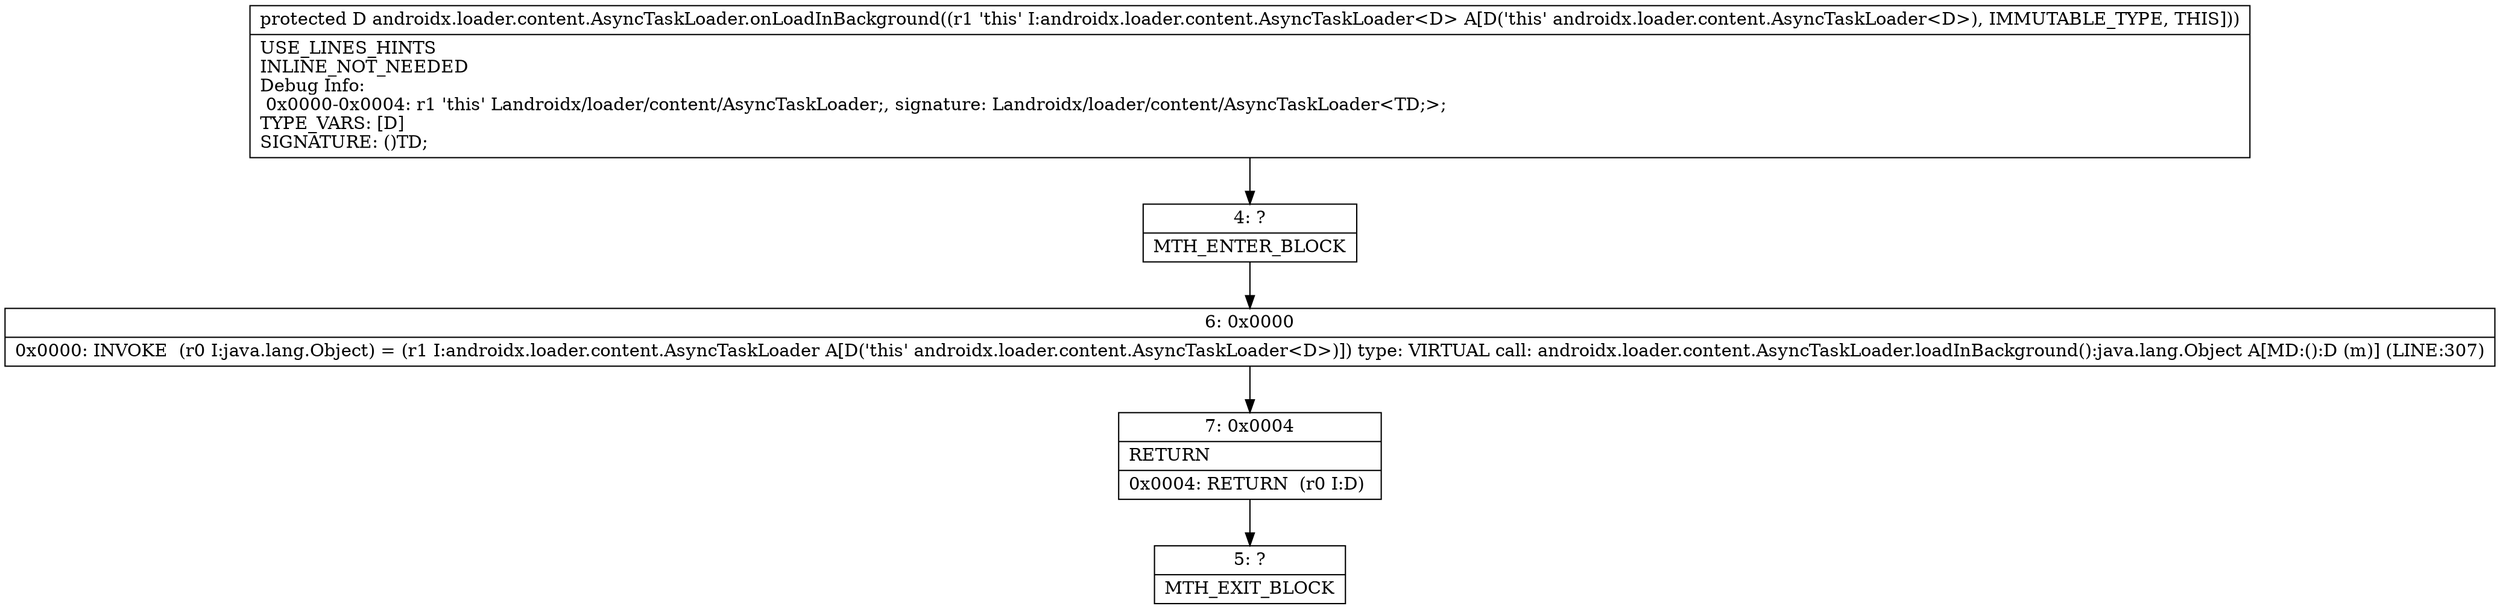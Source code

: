 digraph "CFG forandroidx.loader.content.AsyncTaskLoader.onLoadInBackground()Ljava\/lang\/Object;" {
Node_4 [shape=record,label="{4\:\ ?|MTH_ENTER_BLOCK\l}"];
Node_6 [shape=record,label="{6\:\ 0x0000|0x0000: INVOKE  (r0 I:java.lang.Object) = (r1 I:androidx.loader.content.AsyncTaskLoader A[D('this' androidx.loader.content.AsyncTaskLoader\<D\>)]) type: VIRTUAL call: androidx.loader.content.AsyncTaskLoader.loadInBackground():java.lang.Object A[MD:():D (m)] (LINE:307)\l}"];
Node_7 [shape=record,label="{7\:\ 0x0004|RETURN\l|0x0004: RETURN  (r0 I:D) \l}"];
Node_5 [shape=record,label="{5\:\ ?|MTH_EXIT_BLOCK\l}"];
MethodNode[shape=record,label="{protected D androidx.loader.content.AsyncTaskLoader.onLoadInBackground((r1 'this' I:androidx.loader.content.AsyncTaskLoader\<D\> A[D('this' androidx.loader.content.AsyncTaskLoader\<D\>), IMMUTABLE_TYPE, THIS]))  | USE_LINES_HINTS\lINLINE_NOT_NEEDED\lDebug Info:\l  0x0000\-0x0004: r1 'this' Landroidx\/loader\/content\/AsyncTaskLoader;, signature: Landroidx\/loader\/content\/AsyncTaskLoader\<TD;\>;\lTYPE_VARS: [D]\lSIGNATURE: ()TD;\l}"];
MethodNode -> Node_4;Node_4 -> Node_6;
Node_6 -> Node_7;
Node_7 -> Node_5;
}

